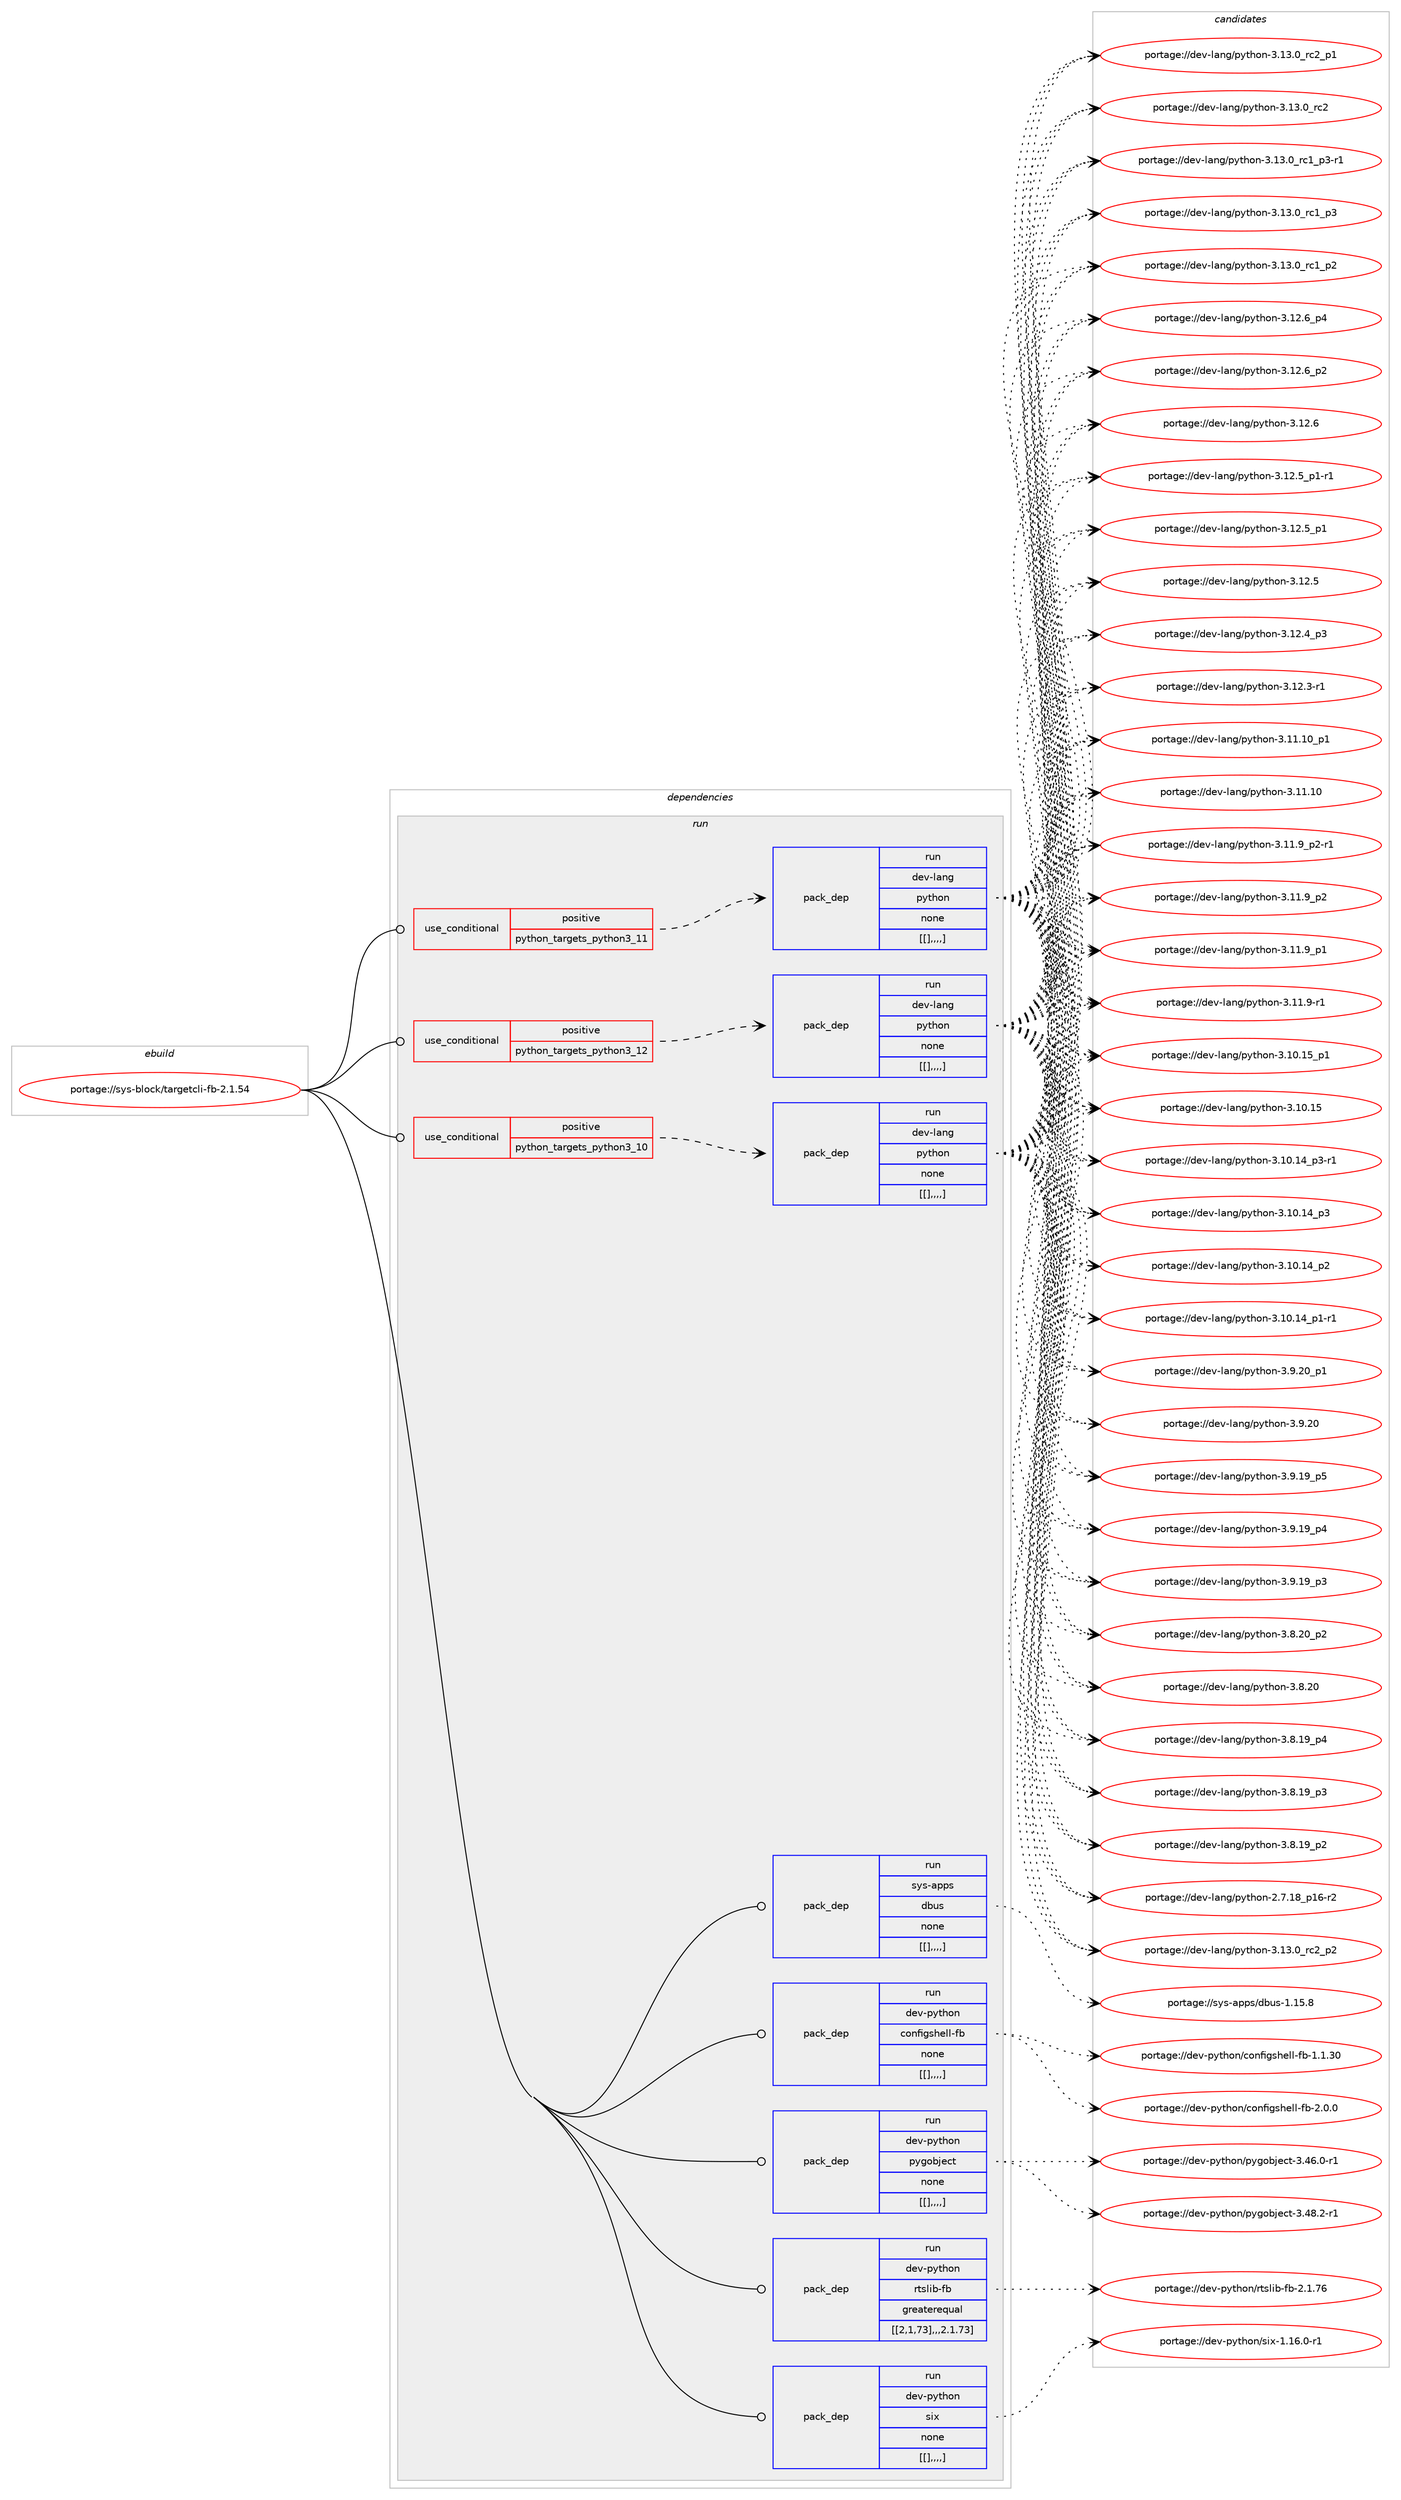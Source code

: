 digraph prolog {

# *************
# Graph options
# *************

newrank=true;
concentrate=true;
compound=true;
graph [rankdir=LR,fontname=Helvetica,fontsize=10,ranksep=1.5];#, ranksep=2.5, nodesep=0.2];
edge  [arrowhead=vee];
node  [fontname=Helvetica,fontsize=10];

# **********
# The ebuild
# **********

subgraph cluster_leftcol {
color=gray;
label=<<i>ebuild</i>>;
id [label="portage://sys-block/targetcli-fb-2.1.54", color=red, width=4, href="../sys-block/targetcli-fb-2.1.54.svg"];
}

# ****************
# The dependencies
# ****************

subgraph cluster_midcol {
color=gray;
label=<<i>dependencies</i>>;
subgraph cluster_compile {
fillcolor="#eeeeee";
style=filled;
label=<<i>compile</i>>;
}
subgraph cluster_compileandrun {
fillcolor="#eeeeee";
style=filled;
label=<<i>compile and run</i>>;
}
subgraph cluster_run {
fillcolor="#eeeeee";
style=filled;
label=<<i>run</i>>;
subgraph cond8634 {
dependency22813 [label=<<TABLE BORDER="0" CELLBORDER="1" CELLSPACING="0" CELLPADDING="4"><TR><TD ROWSPAN="3" CELLPADDING="10">use_conditional</TD></TR><TR><TD>positive</TD></TR><TR><TD>python_targets_python3_10</TD></TR></TABLE>>, shape=none, color=red];
subgraph pack14115 {
dependency22814 [label=<<TABLE BORDER="0" CELLBORDER="1" CELLSPACING="0" CELLPADDING="4" WIDTH="220"><TR><TD ROWSPAN="6" CELLPADDING="30">pack_dep</TD></TR><TR><TD WIDTH="110">run</TD></TR><TR><TD>dev-lang</TD></TR><TR><TD>python</TD></TR><TR><TD>none</TD></TR><TR><TD>[[],,,,]</TD></TR></TABLE>>, shape=none, color=blue];
}
dependency22813:e -> dependency22814:w [weight=20,style="dashed",arrowhead="vee"];
}
id:e -> dependency22813:w [weight=20,style="solid",arrowhead="odot"];
subgraph cond8635 {
dependency22815 [label=<<TABLE BORDER="0" CELLBORDER="1" CELLSPACING="0" CELLPADDING="4"><TR><TD ROWSPAN="3" CELLPADDING="10">use_conditional</TD></TR><TR><TD>positive</TD></TR><TR><TD>python_targets_python3_11</TD></TR></TABLE>>, shape=none, color=red];
subgraph pack14116 {
dependency22816 [label=<<TABLE BORDER="0" CELLBORDER="1" CELLSPACING="0" CELLPADDING="4" WIDTH="220"><TR><TD ROWSPAN="6" CELLPADDING="30">pack_dep</TD></TR><TR><TD WIDTH="110">run</TD></TR><TR><TD>dev-lang</TD></TR><TR><TD>python</TD></TR><TR><TD>none</TD></TR><TR><TD>[[],,,,]</TD></TR></TABLE>>, shape=none, color=blue];
}
dependency22815:e -> dependency22816:w [weight=20,style="dashed",arrowhead="vee"];
}
id:e -> dependency22815:w [weight=20,style="solid",arrowhead="odot"];
subgraph cond8636 {
dependency22817 [label=<<TABLE BORDER="0" CELLBORDER="1" CELLSPACING="0" CELLPADDING="4"><TR><TD ROWSPAN="3" CELLPADDING="10">use_conditional</TD></TR><TR><TD>positive</TD></TR><TR><TD>python_targets_python3_12</TD></TR></TABLE>>, shape=none, color=red];
subgraph pack14117 {
dependency22818 [label=<<TABLE BORDER="0" CELLBORDER="1" CELLSPACING="0" CELLPADDING="4" WIDTH="220"><TR><TD ROWSPAN="6" CELLPADDING="30">pack_dep</TD></TR><TR><TD WIDTH="110">run</TD></TR><TR><TD>dev-lang</TD></TR><TR><TD>python</TD></TR><TR><TD>none</TD></TR><TR><TD>[[],,,,]</TD></TR></TABLE>>, shape=none, color=blue];
}
dependency22817:e -> dependency22818:w [weight=20,style="dashed",arrowhead="vee"];
}
id:e -> dependency22817:w [weight=20,style="solid",arrowhead="odot"];
subgraph pack14118 {
dependency22819 [label=<<TABLE BORDER="0" CELLBORDER="1" CELLSPACING="0" CELLPADDING="4" WIDTH="220"><TR><TD ROWSPAN="6" CELLPADDING="30">pack_dep</TD></TR><TR><TD WIDTH="110">run</TD></TR><TR><TD>dev-python</TD></TR><TR><TD>configshell-fb</TD></TR><TR><TD>none</TD></TR><TR><TD>[[],,,,]</TD></TR></TABLE>>, shape=none, color=blue];
}
id:e -> dependency22819:w [weight=20,style="solid",arrowhead="odot"];
subgraph pack14119 {
dependency22820 [label=<<TABLE BORDER="0" CELLBORDER="1" CELLSPACING="0" CELLPADDING="4" WIDTH="220"><TR><TD ROWSPAN="6" CELLPADDING="30">pack_dep</TD></TR><TR><TD WIDTH="110">run</TD></TR><TR><TD>dev-python</TD></TR><TR><TD>pygobject</TD></TR><TR><TD>none</TD></TR><TR><TD>[[],,,,]</TD></TR></TABLE>>, shape=none, color=blue];
}
id:e -> dependency22820:w [weight=20,style="solid",arrowhead="odot"];
subgraph pack14120 {
dependency22821 [label=<<TABLE BORDER="0" CELLBORDER="1" CELLSPACING="0" CELLPADDING="4" WIDTH="220"><TR><TD ROWSPAN="6" CELLPADDING="30">pack_dep</TD></TR><TR><TD WIDTH="110">run</TD></TR><TR><TD>dev-python</TD></TR><TR><TD>rtslib-fb</TD></TR><TR><TD>greaterequal</TD></TR><TR><TD>[[2,1,73],,,2.1.73]</TD></TR></TABLE>>, shape=none, color=blue];
}
id:e -> dependency22821:w [weight=20,style="solid",arrowhead="odot"];
subgraph pack14121 {
dependency22822 [label=<<TABLE BORDER="0" CELLBORDER="1" CELLSPACING="0" CELLPADDING="4" WIDTH="220"><TR><TD ROWSPAN="6" CELLPADDING="30">pack_dep</TD></TR><TR><TD WIDTH="110">run</TD></TR><TR><TD>dev-python</TD></TR><TR><TD>six</TD></TR><TR><TD>none</TD></TR><TR><TD>[[],,,,]</TD></TR></TABLE>>, shape=none, color=blue];
}
id:e -> dependency22822:w [weight=20,style="solid",arrowhead="odot"];
subgraph pack14122 {
dependency22823 [label=<<TABLE BORDER="0" CELLBORDER="1" CELLSPACING="0" CELLPADDING="4" WIDTH="220"><TR><TD ROWSPAN="6" CELLPADDING="30">pack_dep</TD></TR><TR><TD WIDTH="110">run</TD></TR><TR><TD>sys-apps</TD></TR><TR><TD>dbus</TD></TR><TR><TD>none</TD></TR><TR><TD>[[],,,,]</TD></TR></TABLE>>, shape=none, color=blue];
}
id:e -> dependency22823:w [weight=20,style="solid",arrowhead="odot"];
}
}

# **************
# The candidates
# **************

subgraph cluster_choices {
rank=same;
color=gray;
label=<<i>candidates</i>>;

subgraph choice14115 {
color=black;
nodesep=1;
choice100101118451089711010347112121116104111110455146495146489511499509511250 [label="portage://dev-lang/python-3.13.0_rc2_p2", color=red, width=4,href="../dev-lang/python-3.13.0_rc2_p2.svg"];
choice100101118451089711010347112121116104111110455146495146489511499509511249 [label="portage://dev-lang/python-3.13.0_rc2_p1", color=red, width=4,href="../dev-lang/python-3.13.0_rc2_p1.svg"];
choice10010111845108971101034711212111610411111045514649514648951149950 [label="portage://dev-lang/python-3.13.0_rc2", color=red, width=4,href="../dev-lang/python-3.13.0_rc2.svg"];
choice1001011184510897110103471121211161041111104551464951464895114994995112514511449 [label="portage://dev-lang/python-3.13.0_rc1_p3-r1", color=red, width=4,href="../dev-lang/python-3.13.0_rc1_p3-r1.svg"];
choice100101118451089711010347112121116104111110455146495146489511499499511251 [label="portage://dev-lang/python-3.13.0_rc1_p3", color=red, width=4,href="../dev-lang/python-3.13.0_rc1_p3.svg"];
choice100101118451089711010347112121116104111110455146495146489511499499511250 [label="portage://dev-lang/python-3.13.0_rc1_p2", color=red, width=4,href="../dev-lang/python-3.13.0_rc1_p2.svg"];
choice100101118451089711010347112121116104111110455146495046549511252 [label="portage://dev-lang/python-3.12.6_p4", color=red, width=4,href="../dev-lang/python-3.12.6_p4.svg"];
choice100101118451089711010347112121116104111110455146495046549511250 [label="portage://dev-lang/python-3.12.6_p2", color=red, width=4,href="../dev-lang/python-3.12.6_p2.svg"];
choice10010111845108971101034711212111610411111045514649504654 [label="portage://dev-lang/python-3.12.6", color=red, width=4,href="../dev-lang/python-3.12.6.svg"];
choice1001011184510897110103471121211161041111104551464950465395112494511449 [label="portage://dev-lang/python-3.12.5_p1-r1", color=red, width=4,href="../dev-lang/python-3.12.5_p1-r1.svg"];
choice100101118451089711010347112121116104111110455146495046539511249 [label="portage://dev-lang/python-3.12.5_p1", color=red, width=4,href="../dev-lang/python-3.12.5_p1.svg"];
choice10010111845108971101034711212111610411111045514649504653 [label="portage://dev-lang/python-3.12.5", color=red, width=4,href="../dev-lang/python-3.12.5.svg"];
choice100101118451089711010347112121116104111110455146495046529511251 [label="portage://dev-lang/python-3.12.4_p3", color=red, width=4,href="../dev-lang/python-3.12.4_p3.svg"];
choice100101118451089711010347112121116104111110455146495046514511449 [label="portage://dev-lang/python-3.12.3-r1", color=red, width=4,href="../dev-lang/python-3.12.3-r1.svg"];
choice10010111845108971101034711212111610411111045514649494649489511249 [label="portage://dev-lang/python-3.11.10_p1", color=red, width=4,href="../dev-lang/python-3.11.10_p1.svg"];
choice1001011184510897110103471121211161041111104551464949464948 [label="portage://dev-lang/python-3.11.10", color=red, width=4,href="../dev-lang/python-3.11.10.svg"];
choice1001011184510897110103471121211161041111104551464949465795112504511449 [label="portage://dev-lang/python-3.11.9_p2-r1", color=red, width=4,href="../dev-lang/python-3.11.9_p2-r1.svg"];
choice100101118451089711010347112121116104111110455146494946579511250 [label="portage://dev-lang/python-3.11.9_p2", color=red, width=4,href="../dev-lang/python-3.11.9_p2.svg"];
choice100101118451089711010347112121116104111110455146494946579511249 [label="portage://dev-lang/python-3.11.9_p1", color=red, width=4,href="../dev-lang/python-3.11.9_p1.svg"];
choice100101118451089711010347112121116104111110455146494946574511449 [label="portage://dev-lang/python-3.11.9-r1", color=red, width=4,href="../dev-lang/python-3.11.9-r1.svg"];
choice10010111845108971101034711212111610411111045514649484649539511249 [label="portage://dev-lang/python-3.10.15_p1", color=red, width=4,href="../dev-lang/python-3.10.15_p1.svg"];
choice1001011184510897110103471121211161041111104551464948464953 [label="portage://dev-lang/python-3.10.15", color=red, width=4,href="../dev-lang/python-3.10.15.svg"];
choice100101118451089711010347112121116104111110455146494846495295112514511449 [label="portage://dev-lang/python-3.10.14_p3-r1", color=red, width=4,href="../dev-lang/python-3.10.14_p3-r1.svg"];
choice10010111845108971101034711212111610411111045514649484649529511251 [label="portage://dev-lang/python-3.10.14_p3", color=red, width=4,href="../dev-lang/python-3.10.14_p3.svg"];
choice10010111845108971101034711212111610411111045514649484649529511250 [label="portage://dev-lang/python-3.10.14_p2", color=red, width=4,href="../dev-lang/python-3.10.14_p2.svg"];
choice100101118451089711010347112121116104111110455146494846495295112494511449 [label="portage://dev-lang/python-3.10.14_p1-r1", color=red, width=4,href="../dev-lang/python-3.10.14_p1-r1.svg"];
choice100101118451089711010347112121116104111110455146574650489511249 [label="portage://dev-lang/python-3.9.20_p1", color=red, width=4,href="../dev-lang/python-3.9.20_p1.svg"];
choice10010111845108971101034711212111610411111045514657465048 [label="portage://dev-lang/python-3.9.20", color=red, width=4,href="../dev-lang/python-3.9.20.svg"];
choice100101118451089711010347112121116104111110455146574649579511253 [label="portage://dev-lang/python-3.9.19_p5", color=red, width=4,href="../dev-lang/python-3.9.19_p5.svg"];
choice100101118451089711010347112121116104111110455146574649579511252 [label="portage://dev-lang/python-3.9.19_p4", color=red, width=4,href="../dev-lang/python-3.9.19_p4.svg"];
choice100101118451089711010347112121116104111110455146574649579511251 [label="portage://dev-lang/python-3.9.19_p3", color=red, width=4,href="../dev-lang/python-3.9.19_p3.svg"];
choice100101118451089711010347112121116104111110455146564650489511250 [label="portage://dev-lang/python-3.8.20_p2", color=red, width=4,href="../dev-lang/python-3.8.20_p2.svg"];
choice10010111845108971101034711212111610411111045514656465048 [label="portage://dev-lang/python-3.8.20", color=red, width=4,href="../dev-lang/python-3.8.20.svg"];
choice100101118451089711010347112121116104111110455146564649579511252 [label="portage://dev-lang/python-3.8.19_p4", color=red, width=4,href="../dev-lang/python-3.8.19_p4.svg"];
choice100101118451089711010347112121116104111110455146564649579511251 [label="portage://dev-lang/python-3.8.19_p3", color=red, width=4,href="../dev-lang/python-3.8.19_p3.svg"];
choice100101118451089711010347112121116104111110455146564649579511250 [label="portage://dev-lang/python-3.8.19_p2", color=red, width=4,href="../dev-lang/python-3.8.19_p2.svg"];
choice100101118451089711010347112121116104111110455046554649569511249544511450 [label="portage://dev-lang/python-2.7.18_p16-r2", color=red, width=4,href="../dev-lang/python-2.7.18_p16-r2.svg"];
dependency22814:e -> choice100101118451089711010347112121116104111110455146495146489511499509511250:w [style=dotted,weight="100"];
dependency22814:e -> choice100101118451089711010347112121116104111110455146495146489511499509511249:w [style=dotted,weight="100"];
dependency22814:e -> choice10010111845108971101034711212111610411111045514649514648951149950:w [style=dotted,weight="100"];
dependency22814:e -> choice1001011184510897110103471121211161041111104551464951464895114994995112514511449:w [style=dotted,weight="100"];
dependency22814:e -> choice100101118451089711010347112121116104111110455146495146489511499499511251:w [style=dotted,weight="100"];
dependency22814:e -> choice100101118451089711010347112121116104111110455146495146489511499499511250:w [style=dotted,weight="100"];
dependency22814:e -> choice100101118451089711010347112121116104111110455146495046549511252:w [style=dotted,weight="100"];
dependency22814:e -> choice100101118451089711010347112121116104111110455146495046549511250:w [style=dotted,weight="100"];
dependency22814:e -> choice10010111845108971101034711212111610411111045514649504654:w [style=dotted,weight="100"];
dependency22814:e -> choice1001011184510897110103471121211161041111104551464950465395112494511449:w [style=dotted,weight="100"];
dependency22814:e -> choice100101118451089711010347112121116104111110455146495046539511249:w [style=dotted,weight="100"];
dependency22814:e -> choice10010111845108971101034711212111610411111045514649504653:w [style=dotted,weight="100"];
dependency22814:e -> choice100101118451089711010347112121116104111110455146495046529511251:w [style=dotted,weight="100"];
dependency22814:e -> choice100101118451089711010347112121116104111110455146495046514511449:w [style=dotted,weight="100"];
dependency22814:e -> choice10010111845108971101034711212111610411111045514649494649489511249:w [style=dotted,weight="100"];
dependency22814:e -> choice1001011184510897110103471121211161041111104551464949464948:w [style=dotted,weight="100"];
dependency22814:e -> choice1001011184510897110103471121211161041111104551464949465795112504511449:w [style=dotted,weight="100"];
dependency22814:e -> choice100101118451089711010347112121116104111110455146494946579511250:w [style=dotted,weight="100"];
dependency22814:e -> choice100101118451089711010347112121116104111110455146494946579511249:w [style=dotted,weight="100"];
dependency22814:e -> choice100101118451089711010347112121116104111110455146494946574511449:w [style=dotted,weight="100"];
dependency22814:e -> choice10010111845108971101034711212111610411111045514649484649539511249:w [style=dotted,weight="100"];
dependency22814:e -> choice1001011184510897110103471121211161041111104551464948464953:w [style=dotted,weight="100"];
dependency22814:e -> choice100101118451089711010347112121116104111110455146494846495295112514511449:w [style=dotted,weight="100"];
dependency22814:e -> choice10010111845108971101034711212111610411111045514649484649529511251:w [style=dotted,weight="100"];
dependency22814:e -> choice10010111845108971101034711212111610411111045514649484649529511250:w [style=dotted,weight="100"];
dependency22814:e -> choice100101118451089711010347112121116104111110455146494846495295112494511449:w [style=dotted,weight="100"];
dependency22814:e -> choice100101118451089711010347112121116104111110455146574650489511249:w [style=dotted,weight="100"];
dependency22814:e -> choice10010111845108971101034711212111610411111045514657465048:w [style=dotted,weight="100"];
dependency22814:e -> choice100101118451089711010347112121116104111110455146574649579511253:w [style=dotted,weight="100"];
dependency22814:e -> choice100101118451089711010347112121116104111110455146574649579511252:w [style=dotted,weight="100"];
dependency22814:e -> choice100101118451089711010347112121116104111110455146574649579511251:w [style=dotted,weight="100"];
dependency22814:e -> choice100101118451089711010347112121116104111110455146564650489511250:w [style=dotted,weight="100"];
dependency22814:e -> choice10010111845108971101034711212111610411111045514656465048:w [style=dotted,weight="100"];
dependency22814:e -> choice100101118451089711010347112121116104111110455146564649579511252:w [style=dotted,weight="100"];
dependency22814:e -> choice100101118451089711010347112121116104111110455146564649579511251:w [style=dotted,weight="100"];
dependency22814:e -> choice100101118451089711010347112121116104111110455146564649579511250:w [style=dotted,weight="100"];
dependency22814:e -> choice100101118451089711010347112121116104111110455046554649569511249544511450:w [style=dotted,weight="100"];
}
subgraph choice14116 {
color=black;
nodesep=1;
choice100101118451089711010347112121116104111110455146495146489511499509511250 [label="portage://dev-lang/python-3.13.0_rc2_p2", color=red, width=4,href="../dev-lang/python-3.13.0_rc2_p2.svg"];
choice100101118451089711010347112121116104111110455146495146489511499509511249 [label="portage://dev-lang/python-3.13.0_rc2_p1", color=red, width=4,href="../dev-lang/python-3.13.0_rc2_p1.svg"];
choice10010111845108971101034711212111610411111045514649514648951149950 [label="portage://dev-lang/python-3.13.0_rc2", color=red, width=4,href="../dev-lang/python-3.13.0_rc2.svg"];
choice1001011184510897110103471121211161041111104551464951464895114994995112514511449 [label="portage://dev-lang/python-3.13.0_rc1_p3-r1", color=red, width=4,href="../dev-lang/python-3.13.0_rc1_p3-r1.svg"];
choice100101118451089711010347112121116104111110455146495146489511499499511251 [label="portage://dev-lang/python-3.13.0_rc1_p3", color=red, width=4,href="../dev-lang/python-3.13.0_rc1_p3.svg"];
choice100101118451089711010347112121116104111110455146495146489511499499511250 [label="portage://dev-lang/python-3.13.0_rc1_p2", color=red, width=4,href="../dev-lang/python-3.13.0_rc1_p2.svg"];
choice100101118451089711010347112121116104111110455146495046549511252 [label="portage://dev-lang/python-3.12.6_p4", color=red, width=4,href="../dev-lang/python-3.12.6_p4.svg"];
choice100101118451089711010347112121116104111110455146495046549511250 [label="portage://dev-lang/python-3.12.6_p2", color=red, width=4,href="../dev-lang/python-3.12.6_p2.svg"];
choice10010111845108971101034711212111610411111045514649504654 [label="portage://dev-lang/python-3.12.6", color=red, width=4,href="../dev-lang/python-3.12.6.svg"];
choice1001011184510897110103471121211161041111104551464950465395112494511449 [label="portage://dev-lang/python-3.12.5_p1-r1", color=red, width=4,href="../dev-lang/python-3.12.5_p1-r1.svg"];
choice100101118451089711010347112121116104111110455146495046539511249 [label="portage://dev-lang/python-3.12.5_p1", color=red, width=4,href="../dev-lang/python-3.12.5_p1.svg"];
choice10010111845108971101034711212111610411111045514649504653 [label="portage://dev-lang/python-3.12.5", color=red, width=4,href="../dev-lang/python-3.12.5.svg"];
choice100101118451089711010347112121116104111110455146495046529511251 [label="portage://dev-lang/python-3.12.4_p3", color=red, width=4,href="../dev-lang/python-3.12.4_p3.svg"];
choice100101118451089711010347112121116104111110455146495046514511449 [label="portage://dev-lang/python-3.12.3-r1", color=red, width=4,href="../dev-lang/python-3.12.3-r1.svg"];
choice10010111845108971101034711212111610411111045514649494649489511249 [label="portage://dev-lang/python-3.11.10_p1", color=red, width=4,href="../dev-lang/python-3.11.10_p1.svg"];
choice1001011184510897110103471121211161041111104551464949464948 [label="portage://dev-lang/python-3.11.10", color=red, width=4,href="../dev-lang/python-3.11.10.svg"];
choice1001011184510897110103471121211161041111104551464949465795112504511449 [label="portage://dev-lang/python-3.11.9_p2-r1", color=red, width=4,href="../dev-lang/python-3.11.9_p2-r1.svg"];
choice100101118451089711010347112121116104111110455146494946579511250 [label="portage://dev-lang/python-3.11.9_p2", color=red, width=4,href="../dev-lang/python-3.11.9_p2.svg"];
choice100101118451089711010347112121116104111110455146494946579511249 [label="portage://dev-lang/python-3.11.9_p1", color=red, width=4,href="../dev-lang/python-3.11.9_p1.svg"];
choice100101118451089711010347112121116104111110455146494946574511449 [label="portage://dev-lang/python-3.11.9-r1", color=red, width=4,href="../dev-lang/python-3.11.9-r1.svg"];
choice10010111845108971101034711212111610411111045514649484649539511249 [label="portage://dev-lang/python-3.10.15_p1", color=red, width=4,href="../dev-lang/python-3.10.15_p1.svg"];
choice1001011184510897110103471121211161041111104551464948464953 [label="portage://dev-lang/python-3.10.15", color=red, width=4,href="../dev-lang/python-3.10.15.svg"];
choice100101118451089711010347112121116104111110455146494846495295112514511449 [label="portage://dev-lang/python-3.10.14_p3-r1", color=red, width=4,href="../dev-lang/python-3.10.14_p3-r1.svg"];
choice10010111845108971101034711212111610411111045514649484649529511251 [label="portage://dev-lang/python-3.10.14_p3", color=red, width=4,href="../dev-lang/python-3.10.14_p3.svg"];
choice10010111845108971101034711212111610411111045514649484649529511250 [label="portage://dev-lang/python-3.10.14_p2", color=red, width=4,href="../dev-lang/python-3.10.14_p2.svg"];
choice100101118451089711010347112121116104111110455146494846495295112494511449 [label="portage://dev-lang/python-3.10.14_p1-r1", color=red, width=4,href="../dev-lang/python-3.10.14_p1-r1.svg"];
choice100101118451089711010347112121116104111110455146574650489511249 [label="portage://dev-lang/python-3.9.20_p1", color=red, width=4,href="../dev-lang/python-3.9.20_p1.svg"];
choice10010111845108971101034711212111610411111045514657465048 [label="portage://dev-lang/python-3.9.20", color=red, width=4,href="../dev-lang/python-3.9.20.svg"];
choice100101118451089711010347112121116104111110455146574649579511253 [label="portage://dev-lang/python-3.9.19_p5", color=red, width=4,href="../dev-lang/python-3.9.19_p5.svg"];
choice100101118451089711010347112121116104111110455146574649579511252 [label="portage://dev-lang/python-3.9.19_p4", color=red, width=4,href="../dev-lang/python-3.9.19_p4.svg"];
choice100101118451089711010347112121116104111110455146574649579511251 [label="portage://dev-lang/python-3.9.19_p3", color=red, width=4,href="../dev-lang/python-3.9.19_p3.svg"];
choice100101118451089711010347112121116104111110455146564650489511250 [label="portage://dev-lang/python-3.8.20_p2", color=red, width=4,href="../dev-lang/python-3.8.20_p2.svg"];
choice10010111845108971101034711212111610411111045514656465048 [label="portage://dev-lang/python-3.8.20", color=red, width=4,href="../dev-lang/python-3.8.20.svg"];
choice100101118451089711010347112121116104111110455146564649579511252 [label="portage://dev-lang/python-3.8.19_p4", color=red, width=4,href="../dev-lang/python-3.8.19_p4.svg"];
choice100101118451089711010347112121116104111110455146564649579511251 [label="portage://dev-lang/python-3.8.19_p3", color=red, width=4,href="../dev-lang/python-3.8.19_p3.svg"];
choice100101118451089711010347112121116104111110455146564649579511250 [label="portage://dev-lang/python-3.8.19_p2", color=red, width=4,href="../dev-lang/python-3.8.19_p2.svg"];
choice100101118451089711010347112121116104111110455046554649569511249544511450 [label="portage://dev-lang/python-2.7.18_p16-r2", color=red, width=4,href="../dev-lang/python-2.7.18_p16-r2.svg"];
dependency22816:e -> choice100101118451089711010347112121116104111110455146495146489511499509511250:w [style=dotted,weight="100"];
dependency22816:e -> choice100101118451089711010347112121116104111110455146495146489511499509511249:w [style=dotted,weight="100"];
dependency22816:e -> choice10010111845108971101034711212111610411111045514649514648951149950:w [style=dotted,weight="100"];
dependency22816:e -> choice1001011184510897110103471121211161041111104551464951464895114994995112514511449:w [style=dotted,weight="100"];
dependency22816:e -> choice100101118451089711010347112121116104111110455146495146489511499499511251:w [style=dotted,weight="100"];
dependency22816:e -> choice100101118451089711010347112121116104111110455146495146489511499499511250:w [style=dotted,weight="100"];
dependency22816:e -> choice100101118451089711010347112121116104111110455146495046549511252:w [style=dotted,weight="100"];
dependency22816:e -> choice100101118451089711010347112121116104111110455146495046549511250:w [style=dotted,weight="100"];
dependency22816:e -> choice10010111845108971101034711212111610411111045514649504654:w [style=dotted,weight="100"];
dependency22816:e -> choice1001011184510897110103471121211161041111104551464950465395112494511449:w [style=dotted,weight="100"];
dependency22816:e -> choice100101118451089711010347112121116104111110455146495046539511249:w [style=dotted,weight="100"];
dependency22816:e -> choice10010111845108971101034711212111610411111045514649504653:w [style=dotted,weight="100"];
dependency22816:e -> choice100101118451089711010347112121116104111110455146495046529511251:w [style=dotted,weight="100"];
dependency22816:e -> choice100101118451089711010347112121116104111110455146495046514511449:w [style=dotted,weight="100"];
dependency22816:e -> choice10010111845108971101034711212111610411111045514649494649489511249:w [style=dotted,weight="100"];
dependency22816:e -> choice1001011184510897110103471121211161041111104551464949464948:w [style=dotted,weight="100"];
dependency22816:e -> choice1001011184510897110103471121211161041111104551464949465795112504511449:w [style=dotted,weight="100"];
dependency22816:e -> choice100101118451089711010347112121116104111110455146494946579511250:w [style=dotted,weight="100"];
dependency22816:e -> choice100101118451089711010347112121116104111110455146494946579511249:w [style=dotted,weight="100"];
dependency22816:e -> choice100101118451089711010347112121116104111110455146494946574511449:w [style=dotted,weight="100"];
dependency22816:e -> choice10010111845108971101034711212111610411111045514649484649539511249:w [style=dotted,weight="100"];
dependency22816:e -> choice1001011184510897110103471121211161041111104551464948464953:w [style=dotted,weight="100"];
dependency22816:e -> choice100101118451089711010347112121116104111110455146494846495295112514511449:w [style=dotted,weight="100"];
dependency22816:e -> choice10010111845108971101034711212111610411111045514649484649529511251:w [style=dotted,weight="100"];
dependency22816:e -> choice10010111845108971101034711212111610411111045514649484649529511250:w [style=dotted,weight="100"];
dependency22816:e -> choice100101118451089711010347112121116104111110455146494846495295112494511449:w [style=dotted,weight="100"];
dependency22816:e -> choice100101118451089711010347112121116104111110455146574650489511249:w [style=dotted,weight="100"];
dependency22816:e -> choice10010111845108971101034711212111610411111045514657465048:w [style=dotted,weight="100"];
dependency22816:e -> choice100101118451089711010347112121116104111110455146574649579511253:w [style=dotted,weight="100"];
dependency22816:e -> choice100101118451089711010347112121116104111110455146574649579511252:w [style=dotted,weight="100"];
dependency22816:e -> choice100101118451089711010347112121116104111110455146574649579511251:w [style=dotted,weight="100"];
dependency22816:e -> choice100101118451089711010347112121116104111110455146564650489511250:w [style=dotted,weight="100"];
dependency22816:e -> choice10010111845108971101034711212111610411111045514656465048:w [style=dotted,weight="100"];
dependency22816:e -> choice100101118451089711010347112121116104111110455146564649579511252:w [style=dotted,weight="100"];
dependency22816:e -> choice100101118451089711010347112121116104111110455146564649579511251:w [style=dotted,weight="100"];
dependency22816:e -> choice100101118451089711010347112121116104111110455146564649579511250:w [style=dotted,weight="100"];
dependency22816:e -> choice100101118451089711010347112121116104111110455046554649569511249544511450:w [style=dotted,weight="100"];
}
subgraph choice14117 {
color=black;
nodesep=1;
choice100101118451089711010347112121116104111110455146495146489511499509511250 [label="portage://dev-lang/python-3.13.0_rc2_p2", color=red, width=4,href="../dev-lang/python-3.13.0_rc2_p2.svg"];
choice100101118451089711010347112121116104111110455146495146489511499509511249 [label="portage://dev-lang/python-3.13.0_rc2_p1", color=red, width=4,href="../dev-lang/python-3.13.0_rc2_p1.svg"];
choice10010111845108971101034711212111610411111045514649514648951149950 [label="portage://dev-lang/python-3.13.0_rc2", color=red, width=4,href="../dev-lang/python-3.13.0_rc2.svg"];
choice1001011184510897110103471121211161041111104551464951464895114994995112514511449 [label="portage://dev-lang/python-3.13.0_rc1_p3-r1", color=red, width=4,href="../dev-lang/python-3.13.0_rc1_p3-r1.svg"];
choice100101118451089711010347112121116104111110455146495146489511499499511251 [label="portage://dev-lang/python-3.13.0_rc1_p3", color=red, width=4,href="../dev-lang/python-3.13.0_rc1_p3.svg"];
choice100101118451089711010347112121116104111110455146495146489511499499511250 [label="portage://dev-lang/python-3.13.0_rc1_p2", color=red, width=4,href="../dev-lang/python-3.13.0_rc1_p2.svg"];
choice100101118451089711010347112121116104111110455146495046549511252 [label="portage://dev-lang/python-3.12.6_p4", color=red, width=4,href="../dev-lang/python-3.12.6_p4.svg"];
choice100101118451089711010347112121116104111110455146495046549511250 [label="portage://dev-lang/python-3.12.6_p2", color=red, width=4,href="../dev-lang/python-3.12.6_p2.svg"];
choice10010111845108971101034711212111610411111045514649504654 [label="portage://dev-lang/python-3.12.6", color=red, width=4,href="../dev-lang/python-3.12.6.svg"];
choice1001011184510897110103471121211161041111104551464950465395112494511449 [label="portage://dev-lang/python-3.12.5_p1-r1", color=red, width=4,href="../dev-lang/python-3.12.5_p1-r1.svg"];
choice100101118451089711010347112121116104111110455146495046539511249 [label="portage://dev-lang/python-3.12.5_p1", color=red, width=4,href="../dev-lang/python-3.12.5_p1.svg"];
choice10010111845108971101034711212111610411111045514649504653 [label="portage://dev-lang/python-3.12.5", color=red, width=4,href="../dev-lang/python-3.12.5.svg"];
choice100101118451089711010347112121116104111110455146495046529511251 [label="portage://dev-lang/python-3.12.4_p3", color=red, width=4,href="../dev-lang/python-3.12.4_p3.svg"];
choice100101118451089711010347112121116104111110455146495046514511449 [label="portage://dev-lang/python-3.12.3-r1", color=red, width=4,href="../dev-lang/python-3.12.3-r1.svg"];
choice10010111845108971101034711212111610411111045514649494649489511249 [label="portage://dev-lang/python-3.11.10_p1", color=red, width=4,href="../dev-lang/python-3.11.10_p1.svg"];
choice1001011184510897110103471121211161041111104551464949464948 [label="portage://dev-lang/python-3.11.10", color=red, width=4,href="../dev-lang/python-3.11.10.svg"];
choice1001011184510897110103471121211161041111104551464949465795112504511449 [label="portage://dev-lang/python-3.11.9_p2-r1", color=red, width=4,href="../dev-lang/python-3.11.9_p2-r1.svg"];
choice100101118451089711010347112121116104111110455146494946579511250 [label="portage://dev-lang/python-3.11.9_p2", color=red, width=4,href="../dev-lang/python-3.11.9_p2.svg"];
choice100101118451089711010347112121116104111110455146494946579511249 [label="portage://dev-lang/python-3.11.9_p1", color=red, width=4,href="../dev-lang/python-3.11.9_p1.svg"];
choice100101118451089711010347112121116104111110455146494946574511449 [label="portage://dev-lang/python-3.11.9-r1", color=red, width=4,href="../dev-lang/python-3.11.9-r1.svg"];
choice10010111845108971101034711212111610411111045514649484649539511249 [label="portage://dev-lang/python-3.10.15_p1", color=red, width=4,href="../dev-lang/python-3.10.15_p1.svg"];
choice1001011184510897110103471121211161041111104551464948464953 [label="portage://dev-lang/python-3.10.15", color=red, width=4,href="../dev-lang/python-3.10.15.svg"];
choice100101118451089711010347112121116104111110455146494846495295112514511449 [label="portage://dev-lang/python-3.10.14_p3-r1", color=red, width=4,href="../dev-lang/python-3.10.14_p3-r1.svg"];
choice10010111845108971101034711212111610411111045514649484649529511251 [label="portage://dev-lang/python-3.10.14_p3", color=red, width=4,href="../dev-lang/python-3.10.14_p3.svg"];
choice10010111845108971101034711212111610411111045514649484649529511250 [label="portage://dev-lang/python-3.10.14_p2", color=red, width=4,href="../dev-lang/python-3.10.14_p2.svg"];
choice100101118451089711010347112121116104111110455146494846495295112494511449 [label="portage://dev-lang/python-3.10.14_p1-r1", color=red, width=4,href="../dev-lang/python-3.10.14_p1-r1.svg"];
choice100101118451089711010347112121116104111110455146574650489511249 [label="portage://dev-lang/python-3.9.20_p1", color=red, width=4,href="../dev-lang/python-3.9.20_p1.svg"];
choice10010111845108971101034711212111610411111045514657465048 [label="portage://dev-lang/python-3.9.20", color=red, width=4,href="../dev-lang/python-3.9.20.svg"];
choice100101118451089711010347112121116104111110455146574649579511253 [label="portage://dev-lang/python-3.9.19_p5", color=red, width=4,href="../dev-lang/python-3.9.19_p5.svg"];
choice100101118451089711010347112121116104111110455146574649579511252 [label="portage://dev-lang/python-3.9.19_p4", color=red, width=4,href="../dev-lang/python-3.9.19_p4.svg"];
choice100101118451089711010347112121116104111110455146574649579511251 [label="portage://dev-lang/python-3.9.19_p3", color=red, width=4,href="../dev-lang/python-3.9.19_p3.svg"];
choice100101118451089711010347112121116104111110455146564650489511250 [label="portage://dev-lang/python-3.8.20_p2", color=red, width=4,href="../dev-lang/python-3.8.20_p2.svg"];
choice10010111845108971101034711212111610411111045514656465048 [label="portage://dev-lang/python-3.8.20", color=red, width=4,href="../dev-lang/python-3.8.20.svg"];
choice100101118451089711010347112121116104111110455146564649579511252 [label="portage://dev-lang/python-3.8.19_p4", color=red, width=4,href="../dev-lang/python-3.8.19_p4.svg"];
choice100101118451089711010347112121116104111110455146564649579511251 [label="portage://dev-lang/python-3.8.19_p3", color=red, width=4,href="../dev-lang/python-3.8.19_p3.svg"];
choice100101118451089711010347112121116104111110455146564649579511250 [label="portage://dev-lang/python-3.8.19_p2", color=red, width=4,href="../dev-lang/python-3.8.19_p2.svg"];
choice100101118451089711010347112121116104111110455046554649569511249544511450 [label="portage://dev-lang/python-2.7.18_p16-r2", color=red, width=4,href="../dev-lang/python-2.7.18_p16-r2.svg"];
dependency22818:e -> choice100101118451089711010347112121116104111110455146495146489511499509511250:w [style=dotted,weight="100"];
dependency22818:e -> choice100101118451089711010347112121116104111110455146495146489511499509511249:w [style=dotted,weight="100"];
dependency22818:e -> choice10010111845108971101034711212111610411111045514649514648951149950:w [style=dotted,weight="100"];
dependency22818:e -> choice1001011184510897110103471121211161041111104551464951464895114994995112514511449:w [style=dotted,weight="100"];
dependency22818:e -> choice100101118451089711010347112121116104111110455146495146489511499499511251:w [style=dotted,weight="100"];
dependency22818:e -> choice100101118451089711010347112121116104111110455146495146489511499499511250:w [style=dotted,weight="100"];
dependency22818:e -> choice100101118451089711010347112121116104111110455146495046549511252:w [style=dotted,weight="100"];
dependency22818:e -> choice100101118451089711010347112121116104111110455146495046549511250:w [style=dotted,weight="100"];
dependency22818:e -> choice10010111845108971101034711212111610411111045514649504654:w [style=dotted,weight="100"];
dependency22818:e -> choice1001011184510897110103471121211161041111104551464950465395112494511449:w [style=dotted,weight="100"];
dependency22818:e -> choice100101118451089711010347112121116104111110455146495046539511249:w [style=dotted,weight="100"];
dependency22818:e -> choice10010111845108971101034711212111610411111045514649504653:w [style=dotted,weight="100"];
dependency22818:e -> choice100101118451089711010347112121116104111110455146495046529511251:w [style=dotted,weight="100"];
dependency22818:e -> choice100101118451089711010347112121116104111110455146495046514511449:w [style=dotted,weight="100"];
dependency22818:e -> choice10010111845108971101034711212111610411111045514649494649489511249:w [style=dotted,weight="100"];
dependency22818:e -> choice1001011184510897110103471121211161041111104551464949464948:w [style=dotted,weight="100"];
dependency22818:e -> choice1001011184510897110103471121211161041111104551464949465795112504511449:w [style=dotted,weight="100"];
dependency22818:e -> choice100101118451089711010347112121116104111110455146494946579511250:w [style=dotted,weight="100"];
dependency22818:e -> choice100101118451089711010347112121116104111110455146494946579511249:w [style=dotted,weight="100"];
dependency22818:e -> choice100101118451089711010347112121116104111110455146494946574511449:w [style=dotted,weight="100"];
dependency22818:e -> choice10010111845108971101034711212111610411111045514649484649539511249:w [style=dotted,weight="100"];
dependency22818:e -> choice1001011184510897110103471121211161041111104551464948464953:w [style=dotted,weight="100"];
dependency22818:e -> choice100101118451089711010347112121116104111110455146494846495295112514511449:w [style=dotted,weight="100"];
dependency22818:e -> choice10010111845108971101034711212111610411111045514649484649529511251:w [style=dotted,weight="100"];
dependency22818:e -> choice10010111845108971101034711212111610411111045514649484649529511250:w [style=dotted,weight="100"];
dependency22818:e -> choice100101118451089711010347112121116104111110455146494846495295112494511449:w [style=dotted,weight="100"];
dependency22818:e -> choice100101118451089711010347112121116104111110455146574650489511249:w [style=dotted,weight="100"];
dependency22818:e -> choice10010111845108971101034711212111610411111045514657465048:w [style=dotted,weight="100"];
dependency22818:e -> choice100101118451089711010347112121116104111110455146574649579511253:w [style=dotted,weight="100"];
dependency22818:e -> choice100101118451089711010347112121116104111110455146574649579511252:w [style=dotted,weight="100"];
dependency22818:e -> choice100101118451089711010347112121116104111110455146574649579511251:w [style=dotted,weight="100"];
dependency22818:e -> choice100101118451089711010347112121116104111110455146564650489511250:w [style=dotted,weight="100"];
dependency22818:e -> choice10010111845108971101034711212111610411111045514656465048:w [style=dotted,weight="100"];
dependency22818:e -> choice100101118451089711010347112121116104111110455146564649579511252:w [style=dotted,weight="100"];
dependency22818:e -> choice100101118451089711010347112121116104111110455146564649579511251:w [style=dotted,weight="100"];
dependency22818:e -> choice100101118451089711010347112121116104111110455146564649579511250:w [style=dotted,weight="100"];
dependency22818:e -> choice100101118451089711010347112121116104111110455046554649569511249544511450:w [style=dotted,weight="100"];
}
subgraph choice14118 {
color=black;
nodesep=1;
choice1001011184511212111610411111047991111101021051031151041011081084510298455046484648 [label="portage://dev-python/configshell-fb-2.0.0", color=red, width=4,href="../dev-python/configshell-fb-2.0.0.svg"];
choice100101118451121211161041111104799111110102105103115104101108108451029845494649465148 [label="portage://dev-python/configshell-fb-1.1.30", color=red, width=4,href="../dev-python/configshell-fb-1.1.30.svg"];
dependency22819:e -> choice1001011184511212111610411111047991111101021051031151041011081084510298455046484648:w [style=dotted,weight="100"];
dependency22819:e -> choice100101118451121211161041111104799111110102105103115104101108108451029845494649465148:w [style=dotted,weight="100"];
}
subgraph choice14119 {
color=black;
nodesep=1;
choice10010111845112121116104111110471121211031119810610199116455146525646504511449 [label="portage://dev-python/pygobject-3.48.2-r1", color=red, width=4,href="../dev-python/pygobject-3.48.2-r1.svg"];
choice10010111845112121116104111110471121211031119810610199116455146525446484511449 [label="portage://dev-python/pygobject-3.46.0-r1", color=red, width=4,href="../dev-python/pygobject-3.46.0-r1.svg"];
dependency22820:e -> choice10010111845112121116104111110471121211031119810610199116455146525646504511449:w [style=dotted,weight="100"];
dependency22820:e -> choice10010111845112121116104111110471121211031119810610199116455146525446484511449:w [style=dotted,weight="100"];
}
subgraph choice14120 {
color=black;
nodesep=1;
choice100101118451121211161041111104711411611510810598451029845504649465554 [label="portage://dev-python/rtslib-fb-2.1.76", color=red, width=4,href="../dev-python/rtslib-fb-2.1.76.svg"];
dependency22821:e -> choice100101118451121211161041111104711411611510810598451029845504649465554:w [style=dotted,weight="100"];
}
subgraph choice14121 {
color=black;
nodesep=1;
choice1001011184511212111610411111047115105120454946495446484511449 [label="portage://dev-python/six-1.16.0-r1", color=red, width=4,href="../dev-python/six-1.16.0-r1.svg"];
dependency22822:e -> choice1001011184511212111610411111047115105120454946495446484511449:w [style=dotted,weight="100"];
}
subgraph choice14122 {
color=black;
nodesep=1;
choice1151211154597112112115471009811711545494649534656 [label="portage://sys-apps/dbus-1.15.8", color=red, width=4,href="../sys-apps/dbus-1.15.8.svg"];
dependency22823:e -> choice1151211154597112112115471009811711545494649534656:w [style=dotted,weight="100"];
}
}

}
